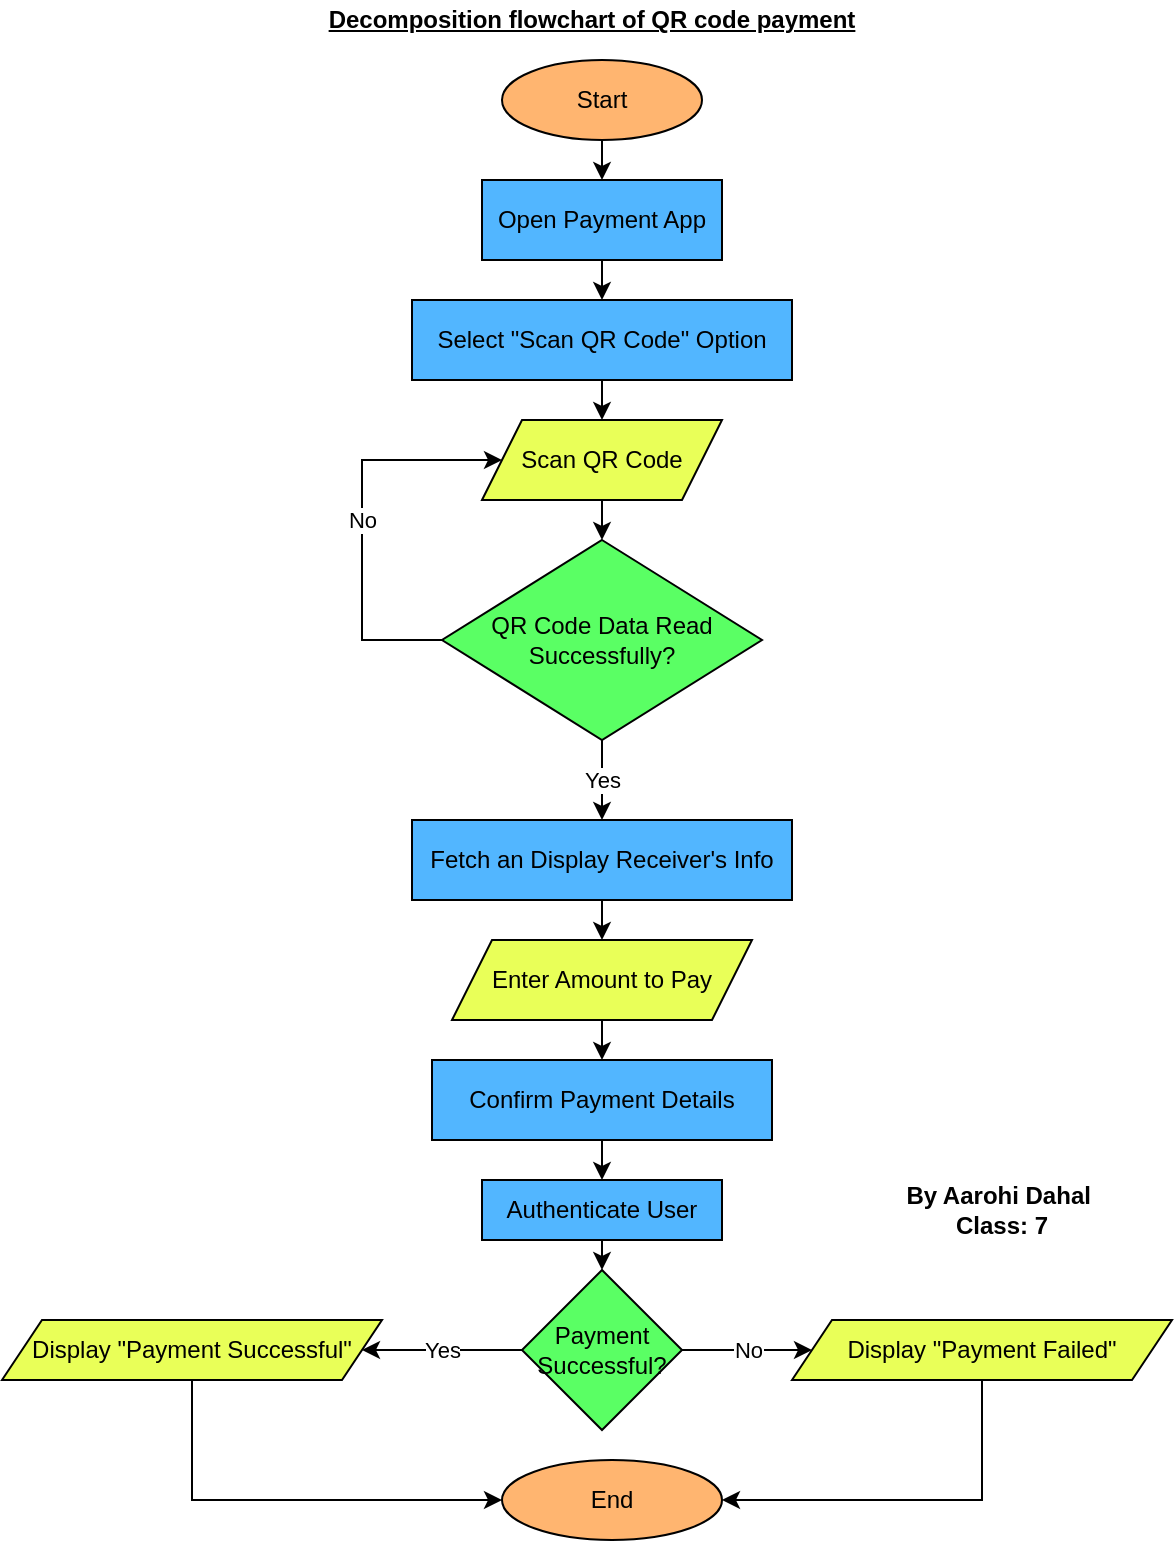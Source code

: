 <mxfile version="28.0.9">
  <diagram name="Page-1" id="s_N3txjX2u7fHhI0Iva7">
    <mxGraphModel dx="1348" dy="646" grid="1" gridSize="10" guides="1" tooltips="1" connect="1" arrows="1" fold="1" page="1" pageScale="1" pageWidth="850" pageHeight="1100" background="#FFFFFF" math="0" shadow="0">
      <root>
        <mxCell id="0" />
        <mxCell id="1" parent="0" />
        <mxCell id="4X83u_APxH54qknZEtrp-1" value="Start" style="ellipse;whiteSpace=wrap;html=1;fillColor=#FFB570;strokeColor=default;" parent="1" vertex="1">
          <mxGeometry x="350" y="40" width="100" height="40" as="geometry" />
        </mxCell>
        <mxCell id="4X83u_APxH54qknZEtrp-4" value="Open Payment App" style="rounded=0;whiteSpace=wrap;html=1;fillColor=#52B6FF;" parent="1" vertex="1">
          <mxGeometry x="340" y="100" width="120" height="40" as="geometry" />
        </mxCell>
        <mxCell id="4X83u_APxH54qknZEtrp-5" value="Select &quot;Scan QR Code&quot; Option" style="rounded=0;whiteSpace=wrap;html=1;fillColor=#52B6FF;" parent="1" vertex="1">
          <mxGeometry x="305" y="160" width="190" height="40" as="geometry" />
        </mxCell>
        <mxCell id="4X83u_APxH54qknZEtrp-6" value="Scan QR Code" style="shape=parallelogram;perimeter=parallelogramPerimeter;whiteSpace=wrap;html=1;fixedSize=1;fillColor=#E9FF58;" parent="1" vertex="1">
          <mxGeometry x="340" y="220" width="120" height="40" as="geometry" />
        </mxCell>
        <mxCell id="4X83u_APxH54qknZEtrp-7" value="QR Code Data Read Successfully?" style="rhombus;whiteSpace=wrap;html=1;fillColor=#5AFF64;" parent="1" vertex="1">
          <mxGeometry x="320" y="280" width="160" height="100" as="geometry" />
        </mxCell>
        <mxCell id="4X83u_APxH54qknZEtrp-8" value="Fetch an Display Receiver&#39;s Info" style="rounded=0;whiteSpace=wrap;html=1;fillColor=#52B6FF;" parent="1" vertex="1">
          <mxGeometry x="305" y="420" width="190" height="40" as="geometry" />
        </mxCell>
        <mxCell id="4X83u_APxH54qknZEtrp-10" value="Enter Amount to Pay" style="shape=parallelogram;perimeter=parallelogramPerimeter;whiteSpace=wrap;html=1;fixedSize=1;fillColor=#E9FF58;" parent="1" vertex="1">
          <mxGeometry x="325" y="480" width="150" height="40" as="geometry" />
        </mxCell>
        <mxCell id="4X83u_APxH54qknZEtrp-11" value="Confirm Payment Details" style="rounded=0;whiteSpace=wrap;html=1;fillColor=#52B6FF;" parent="1" vertex="1">
          <mxGeometry x="315" y="540" width="170" height="40" as="geometry" />
        </mxCell>
        <mxCell id="4X83u_APxH54qknZEtrp-12" value="Authenticate User" style="rounded=0;whiteSpace=wrap;html=1;fillColor=#52B6FF;" parent="1" vertex="1">
          <mxGeometry x="340" y="600" width="120" height="30" as="geometry" />
        </mxCell>
        <mxCell id="4X83u_APxH54qknZEtrp-13" value="Payment Successful?" style="rhombus;whiteSpace=wrap;html=1;fillColor=#5AFF64;" parent="1" vertex="1">
          <mxGeometry x="360" y="645" width="80" height="80" as="geometry" />
        </mxCell>
        <mxCell id="4X83u_APxH54qknZEtrp-14" value="Display &quot;Payment Successful&quot;" style="shape=parallelogram;perimeter=parallelogramPerimeter;whiteSpace=wrap;html=1;fixedSize=1;fillColor=#E9FF58;" parent="1" vertex="1">
          <mxGeometry x="100" y="670" width="190" height="30" as="geometry" />
        </mxCell>
        <mxCell id="4X83u_APxH54qknZEtrp-15" value="Display &quot;Payment Failed&quot;" style="shape=parallelogram;perimeter=parallelogramPerimeter;whiteSpace=wrap;html=1;fixedSize=1;fillColor=#E9FF58;" parent="1" vertex="1">
          <mxGeometry x="495" y="670" width="190" height="30" as="geometry" />
        </mxCell>
        <mxCell id="4X83u_APxH54qknZEtrp-16" value="End" style="ellipse;whiteSpace=wrap;html=1;fillColor=#FFB570;" parent="1" vertex="1">
          <mxGeometry x="350" y="740" width="110" height="40" as="geometry" />
        </mxCell>
        <mxCell id="4X83u_APxH54qknZEtrp-18" value="" style="endArrow=classic;html=1;rounded=0;entryX=0.5;entryY=0;entryDx=0;entryDy=0;exitX=0.5;exitY=1;exitDx=0;exitDy=0;" parent="1" source="4X83u_APxH54qknZEtrp-1" target="4X83u_APxH54qknZEtrp-4" edge="1">
          <mxGeometry width="50" height="50" relative="1" as="geometry">
            <mxPoint x="340" y="100" as="sourcePoint" />
            <mxPoint x="390" y="50" as="targetPoint" />
          </mxGeometry>
        </mxCell>
        <mxCell id="4X83u_APxH54qknZEtrp-19" value="" style="endArrow=classic;html=1;rounded=0;entryX=0.5;entryY=0;entryDx=0;entryDy=0;exitX=0.5;exitY=1;exitDx=0;exitDy=0;" parent="1" source="4X83u_APxH54qknZEtrp-4" target="4X83u_APxH54qknZEtrp-5" edge="1">
          <mxGeometry width="50" height="50" relative="1" as="geometry">
            <mxPoint x="340" y="100" as="sourcePoint" />
            <mxPoint x="390" y="50" as="targetPoint" />
          </mxGeometry>
        </mxCell>
        <mxCell id="4X83u_APxH54qknZEtrp-20" value="" style="endArrow=classic;html=1;rounded=0;entryX=0.5;entryY=0;entryDx=0;entryDy=0;exitX=0.5;exitY=1;exitDx=0;exitDy=0;" parent="1" source="4X83u_APxH54qknZEtrp-5" target="4X83u_APxH54qknZEtrp-6" edge="1">
          <mxGeometry width="50" height="50" relative="1" as="geometry">
            <mxPoint x="340" y="230" as="sourcePoint" />
            <mxPoint x="390" y="180" as="targetPoint" />
          </mxGeometry>
        </mxCell>
        <mxCell id="4X83u_APxH54qknZEtrp-21" value="" style="endArrow=classic;html=1;rounded=0;entryX=0.5;entryY=0;entryDx=0;entryDy=0;exitX=0.5;exitY=1;exitDx=0;exitDy=0;" parent="1" source="4X83u_APxH54qknZEtrp-6" target="4X83u_APxH54qknZEtrp-7" edge="1">
          <mxGeometry width="50" height="50" relative="1" as="geometry">
            <mxPoint x="340" y="300" as="sourcePoint" />
            <mxPoint x="390" y="250" as="targetPoint" />
          </mxGeometry>
        </mxCell>
        <mxCell id="4X83u_APxH54qknZEtrp-23" value="" style="endArrow=classic;html=1;rounded=0;entryX=0.5;entryY=0;entryDx=0;entryDy=0;exitX=0.5;exitY=1;exitDx=0;exitDy=0;" parent="1" source="4X83u_APxH54qknZEtrp-7" target="4X83u_APxH54qknZEtrp-8" edge="1">
          <mxGeometry relative="1" as="geometry">
            <mxPoint x="320" y="280" as="sourcePoint" />
            <mxPoint x="420" y="280" as="targetPoint" />
          </mxGeometry>
        </mxCell>
        <mxCell id="4X83u_APxH54qknZEtrp-24" value="Yes" style="edgeLabel;resizable=0;html=1;;align=center;verticalAlign=middle;" parent="4X83u_APxH54qknZEtrp-23" connectable="0" vertex="1">
          <mxGeometry relative="1" as="geometry" />
        </mxCell>
        <mxCell id="4X83u_APxH54qknZEtrp-25" value="" style="endArrow=classic;html=1;rounded=0;exitX=0;exitY=0.5;exitDx=0;exitDy=0;entryX=0;entryY=0.5;entryDx=0;entryDy=0;" parent="1" source="4X83u_APxH54qknZEtrp-7" target="4X83u_APxH54qknZEtrp-6" edge="1">
          <mxGeometry relative="1" as="geometry">
            <mxPoint x="240" y="380" as="sourcePoint" />
            <mxPoint x="340" y="380" as="targetPoint" />
            <Array as="points">
              <mxPoint x="280" y="330" />
              <mxPoint x="280" y="240" />
            </Array>
          </mxGeometry>
        </mxCell>
        <mxCell id="4X83u_APxH54qknZEtrp-26" value="No" style="edgeLabel;resizable=0;html=1;;align=center;verticalAlign=middle;" parent="4X83u_APxH54qknZEtrp-25" connectable="0" vertex="1">
          <mxGeometry relative="1" as="geometry" />
        </mxCell>
        <mxCell id="4X83u_APxH54qknZEtrp-27" value="" style="endArrow=classic;html=1;rounded=0;entryX=0.5;entryY=0;entryDx=0;entryDy=0;exitX=0.5;exitY=1;exitDx=0;exitDy=0;" parent="1" source="4X83u_APxH54qknZEtrp-8" target="4X83u_APxH54qknZEtrp-10" edge="1">
          <mxGeometry width="50" height="50" relative="1" as="geometry">
            <mxPoint x="270" y="510" as="sourcePoint" />
            <mxPoint x="320" y="460" as="targetPoint" />
          </mxGeometry>
        </mxCell>
        <mxCell id="4X83u_APxH54qknZEtrp-28" value="" style="endArrow=classic;html=1;rounded=0;entryX=0.5;entryY=0;entryDx=0;entryDy=0;exitX=0.5;exitY=1;exitDx=0;exitDy=0;" parent="1" source="4X83u_APxH54qknZEtrp-10" target="4X83u_APxH54qknZEtrp-11" edge="1">
          <mxGeometry width="50" height="50" relative="1" as="geometry">
            <mxPoint x="340" y="510" as="sourcePoint" />
            <mxPoint x="390" y="460" as="targetPoint" />
          </mxGeometry>
        </mxCell>
        <mxCell id="4X83u_APxH54qknZEtrp-29" value="" style="endArrow=classic;html=1;rounded=0;entryX=0.5;entryY=0;entryDx=0;entryDy=0;exitX=0.5;exitY=1;exitDx=0;exitDy=0;" parent="1" source="4X83u_APxH54qknZEtrp-11" target="4X83u_APxH54qknZEtrp-12" edge="1">
          <mxGeometry width="50" height="50" relative="1" as="geometry">
            <mxPoint x="340" y="510" as="sourcePoint" />
            <mxPoint x="390" y="460" as="targetPoint" />
          </mxGeometry>
        </mxCell>
        <mxCell id="4X83u_APxH54qknZEtrp-30" value="" style="endArrow=classic;html=1;rounded=0;entryX=0.5;entryY=0;entryDx=0;entryDy=0;exitX=0.5;exitY=1;exitDx=0;exitDy=0;" parent="1" source="4X83u_APxH54qknZEtrp-12" target="4X83u_APxH54qknZEtrp-13" edge="1">
          <mxGeometry width="50" height="50" relative="1" as="geometry">
            <mxPoint x="340" y="510" as="sourcePoint" />
            <mxPoint x="390" y="460" as="targetPoint" />
          </mxGeometry>
        </mxCell>
        <mxCell id="4X83u_APxH54qknZEtrp-31" value="" style="endArrow=classic;html=1;rounded=0;entryX=0;entryY=0.5;entryDx=0;entryDy=0;exitX=1;exitY=0.5;exitDx=0;exitDy=0;" parent="1" source="4X83u_APxH54qknZEtrp-13" target="4X83u_APxH54qknZEtrp-15" edge="1">
          <mxGeometry relative="1" as="geometry">
            <mxPoint x="310" y="560" as="sourcePoint" />
            <mxPoint x="410" y="560" as="targetPoint" />
          </mxGeometry>
        </mxCell>
        <mxCell id="4X83u_APxH54qknZEtrp-32" value="No" style="edgeLabel;resizable=0;html=1;;align=center;verticalAlign=middle;" parent="4X83u_APxH54qknZEtrp-31" connectable="0" vertex="1">
          <mxGeometry relative="1" as="geometry" />
        </mxCell>
        <mxCell id="4X83u_APxH54qknZEtrp-38" value="" style="endArrow=classic;html=1;rounded=0;entryX=1;entryY=0.5;entryDx=0;entryDy=0;exitX=0;exitY=0.5;exitDx=0;exitDy=0;" parent="1" source="4X83u_APxH54qknZEtrp-13" target="4X83u_APxH54qknZEtrp-14" edge="1">
          <mxGeometry relative="1" as="geometry">
            <mxPoint x="340" y="580" as="sourcePoint" />
            <mxPoint x="440" y="580" as="targetPoint" />
          </mxGeometry>
        </mxCell>
        <mxCell id="4X83u_APxH54qknZEtrp-39" value="Yes" style="edgeLabel;resizable=0;html=1;;align=center;verticalAlign=middle;" parent="4X83u_APxH54qknZEtrp-38" connectable="0" vertex="1">
          <mxGeometry relative="1" as="geometry" />
        </mxCell>
        <mxCell id="4X83u_APxH54qknZEtrp-40" value="" style="endArrow=classic;html=1;rounded=0;exitX=0.5;exitY=1;exitDx=0;exitDy=0;entryX=0;entryY=0.5;entryDx=0;entryDy=0;" parent="1" source="4X83u_APxH54qknZEtrp-14" target="4X83u_APxH54qknZEtrp-16" edge="1">
          <mxGeometry width="50" height="50" relative="1" as="geometry">
            <mxPoint x="370" y="730" as="sourcePoint" />
            <mxPoint x="420" y="680" as="targetPoint" />
            <Array as="points">
              <mxPoint x="195" y="760" />
            </Array>
          </mxGeometry>
        </mxCell>
        <mxCell id="4X83u_APxH54qknZEtrp-41" value="" style="endArrow=classic;html=1;rounded=0;entryX=1;entryY=0.5;entryDx=0;entryDy=0;exitX=0.5;exitY=1;exitDx=0;exitDy=0;" parent="1" source="4X83u_APxH54qknZEtrp-15" target="4X83u_APxH54qknZEtrp-16" edge="1">
          <mxGeometry width="50" height="50" relative="1" as="geometry">
            <mxPoint x="370" y="730" as="sourcePoint" />
            <mxPoint x="420" y="680" as="targetPoint" />
            <Array as="points">
              <mxPoint x="590" y="760" />
            </Array>
          </mxGeometry>
        </mxCell>
        <mxCell id="hhtdqsTFKQ5oII-I_Cdh-1" value="&lt;b&gt;&lt;u&gt;Decomposition flowchart of QR code payment&lt;/u&gt;&lt;/b&gt;" style="text;html=1;align=center;verticalAlign=middle;whiteSpace=wrap;rounded=0;" parent="1" vertex="1">
          <mxGeometry x="250" y="10" width="290" height="20" as="geometry" />
        </mxCell>
        <mxCell id="hhtdqsTFKQ5oII-I_Cdh-2" value="&lt;b&gt;By Aarohi Dahal&amp;nbsp;&lt;/b&gt;&lt;div&gt;&lt;b&gt;Class: 7&lt;/b&gt;&lt;/div&gt;" style="text;html=1;align=center;verticalAlign=middle;whiteSpace=wrap;rounded=0;" parent="1" vertex="1">
          <mxGeometry x="540" y="590" width="120" height="50" as="geometry" />
        </mxCell>
      </root>
    </mxGraphModel>
  </diagram>
</mxfile>
